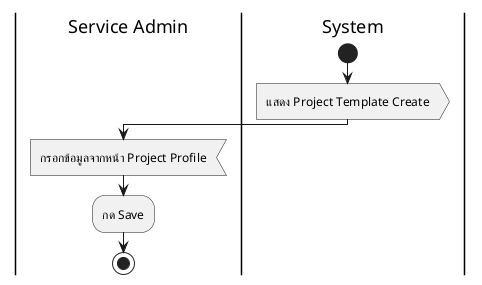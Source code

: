 @startuml
|Service Admin|
|System|
start
:แสดง Project Template Create>
|Service Admin|
:กรอกข้อมูลจากหน้า Project Profile<
:กด Save;
stop
@enduml